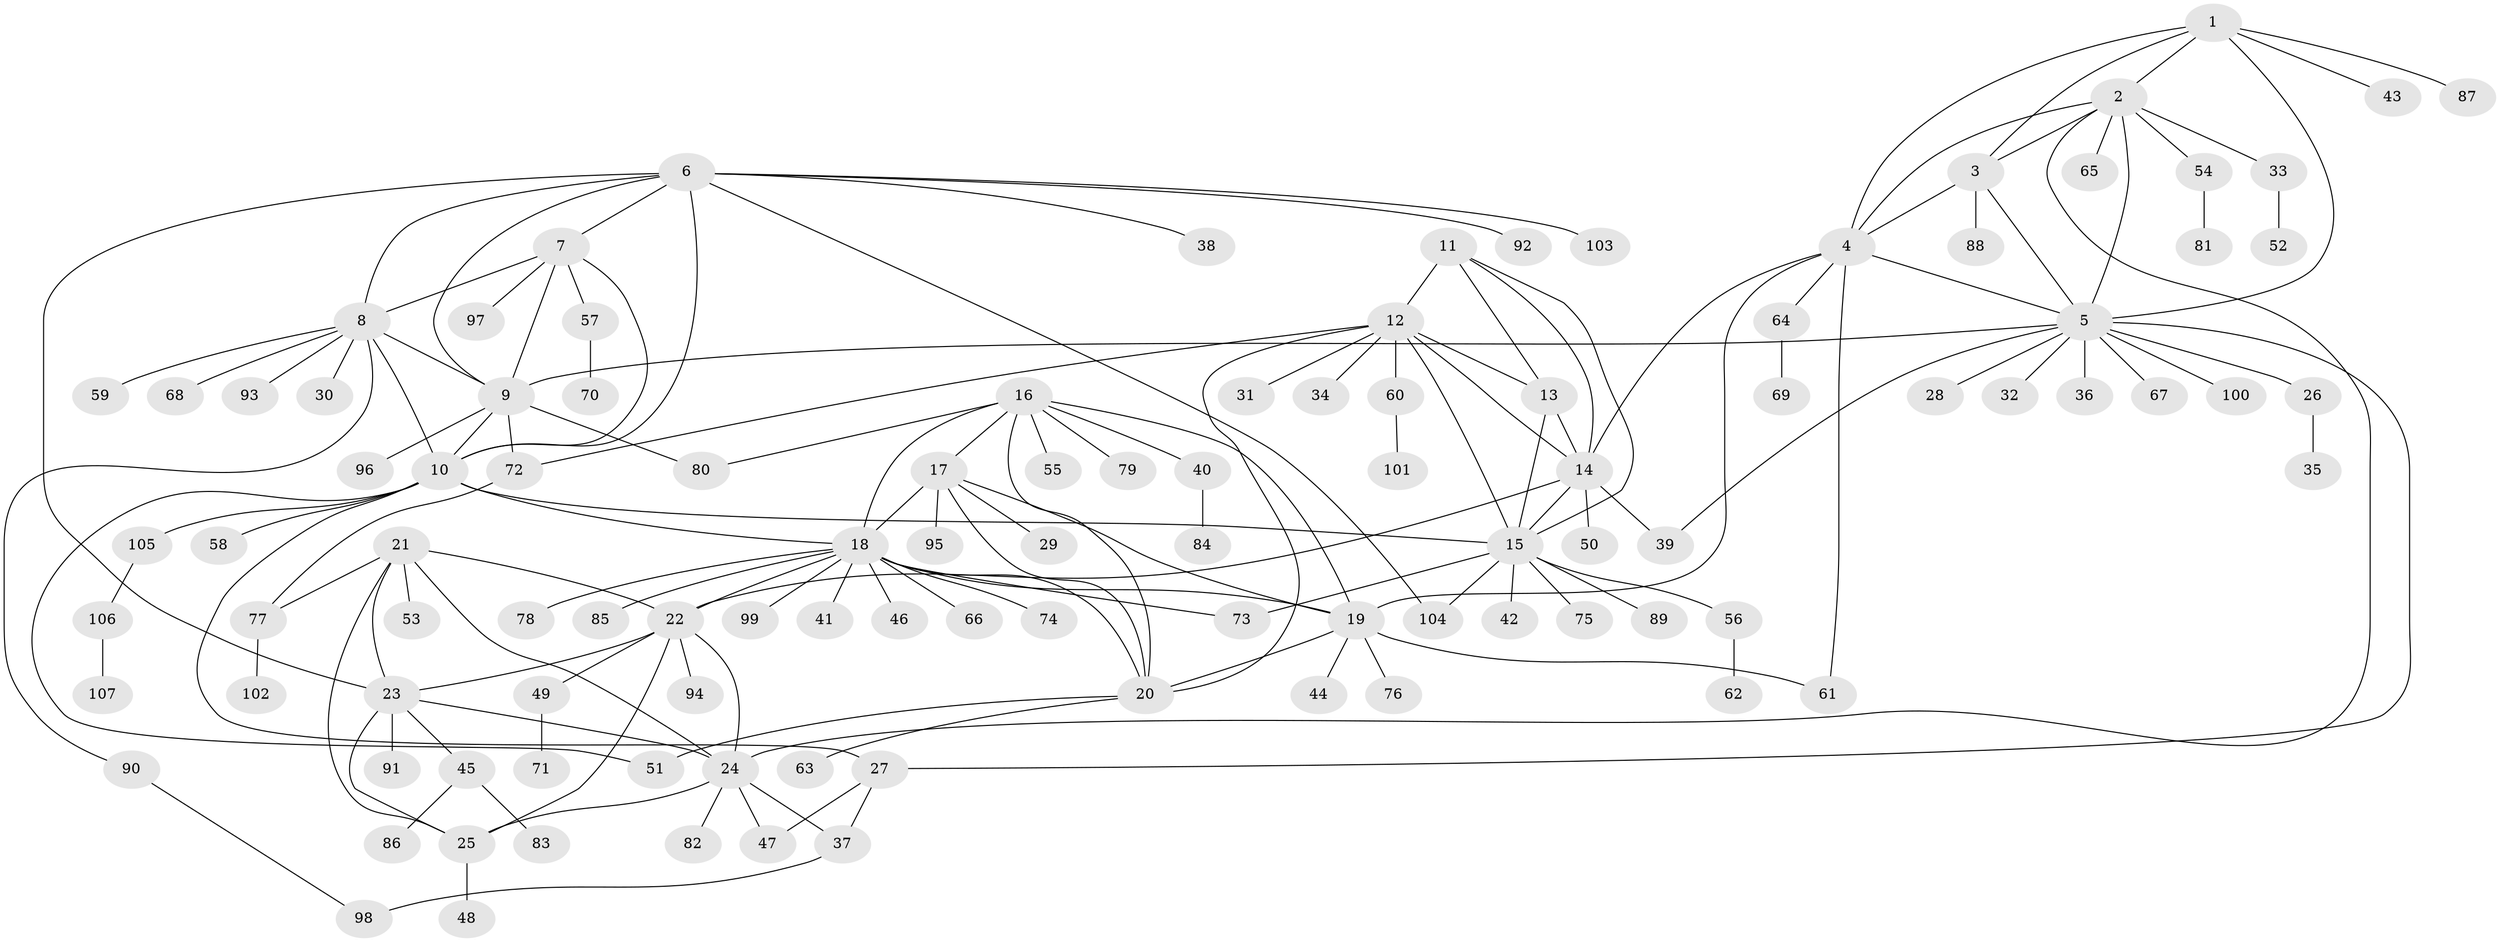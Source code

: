 // Generated by graph-tools (version 1.1) at 2025/55/03/09/25 04:55:57]
// undirected, 107 vertices, 154 edges
graph export_dot {
graph [start="1"]
  node [color=gray90,style=filled];
  1;
  2;
  3;
  4;
  5;
  6;
  7;
  8;
  9;
  10;
  11;
  12;
  13;
  14;
  15;
  16;
  17;
  18;
  19;
  20;
  21;
  22;
  23;
  24;
  25;
  26;
  27;
  28;
  29;
  30;
  31;
  32;
  33;
  34;
  35;
  36;
  37;
  38;
  39;
  40;
  41;
  42;
  43;
  44;
  45;
  46;
  47;
  48;
  49;
  50;
  51;
  52;
  53;
  54;
  55;
  56;
  57;
  58;
  59;
  60;
  61;
  62;
  63;
  64;
  65;
  66;
  67;
  68;
  69;
  70;
  71;
  72;
  73;
  74;
  75;
  76;
  77;
  78;
  79;
  80;
  81;
  82;
  83;
  84;
  85;
  86;
  87;
  88;
  89;
  90;
  91;
  92;
  93;
  94;
  95;
  96;
  97;
  98;
  99;
  100;
  101;
  102;
  103;
  104;
  105;
  106;
  107;
  1 -- 2;
  1 -- 3;
  1 -- 4;
  1 -- 5;
  1 -- 43;
  1 -- 87;
  2 -- 3;
  2 -- 4;
  2 -- 5;
  2 -- 24;
  2 -- 33;
  2 -- 54;
  2 -- 65;
  3 -- 4;
  3 -- 5;
  3 -- 88;
  4 -- 5;
  4 -- 14;
  4 -- 19;
  4 -- 61;
  4 -- 64;
  5 -- 9;
  5 -- 26;
  5 -- 27;
  5 -- 28;
  5 -- 32;
  5 -- 36;
  5 -- 39;
  5 -- 67;
  5 -- 100;
  6 -- 7;
  6 -- 8;
  6 -- 9;
  6 -- 10;
  6 -- 23;
  6 -- 38;
  6 -- 92;
  6 -- 103;
  6 -- 104;
  7 -- 8;
  7 -- 9;
  7 -- 10;
  7 -- 57;
  7 -- 97;
  8 -- 9;
  8 -- 10;
  8 -- 30;
  8 -- 59;
  8 -- 68;
  8 -- 90;
  8 -- 93;
  9 -- 10;
  9 -- 72;
  9 -- 80;
  9 -- 96;
  10 -- 15;
  10 -- 18;
  10 -- 27;
  10 -- 51;
  10 -- 58;
  10 -- 105;
  11 -- 12;
  11 -- 13;
  11 -- 14;
  11 -- 15;
  12 -- 13;
  12 -- 14;
  12 -- 15;
  12 -- 20;
  12 -- 31;
  12 -- 34;
  12 -- 60;
  12 -- 72;
  13 -- 14;
  13 -- 15;
  14 -- 15;
  14 -- 22;
  14 -- 39;
  14 -- 50;
  15 -- 42;
  15 -- 56;
  15 -- 73;
  15 -- 75;
  15 -- 89;
  15 -- 104;
  16 -- 17;
  16 -- 18;
  16 -- 19;
  16 -- 20;
  16 -- 40;
  16 -- 55;
  16 -- 79;
  16 -- 80;
  17 -- 18;
  17 -- 19;
  17 -- 20;
  17 -- 29;
  17 -- 95;
  18 -- 19;
  18 -- 20;
  18 -- 22;
  18 -- 41;
  18 -- 46;
  18 -- 66;
  18 -- 73;
  18 -- 74;
  18 -- 78;
  18 -- 85;
  18 -- 99;
  19 -- 20;
  19 -- 44;
  19 -- 61;
  19 -- 76;
  20 -- 51;
  20 -- 63;
  21 -- 22;
  21 -- 23;
  21 -- 24;
  21 -- 25;
  21 -- 53;
  21 -- 77;
  22 -- 23;
  22 -- 24;
  22 -- 25;
  22 -- 49;
  22 -- 94;
  23 -- 24;
  23 -- 25;
  23 -- 45;
  23 -- 91;
  24 -- 25;
  24 -- 37;
  24 -- 47;
  24 -- 82;
  25 -- 48;
  26 -- 35;
  27 -- 37;
  27 -- 47;
  33 -- 52;
  37 -- 98;
  40 -- 84;
  45 -- 83;
  45 -- 86;
  49 -- 71;
  54 -- 81;
  56 -- 62;
  57 -- 70;
  60 -- 101;
  64 -- 69;
  72 -- 77;
  77 -- 102;
  90 -- 98;
  105 -- 106;
  106 -- 107;
}
